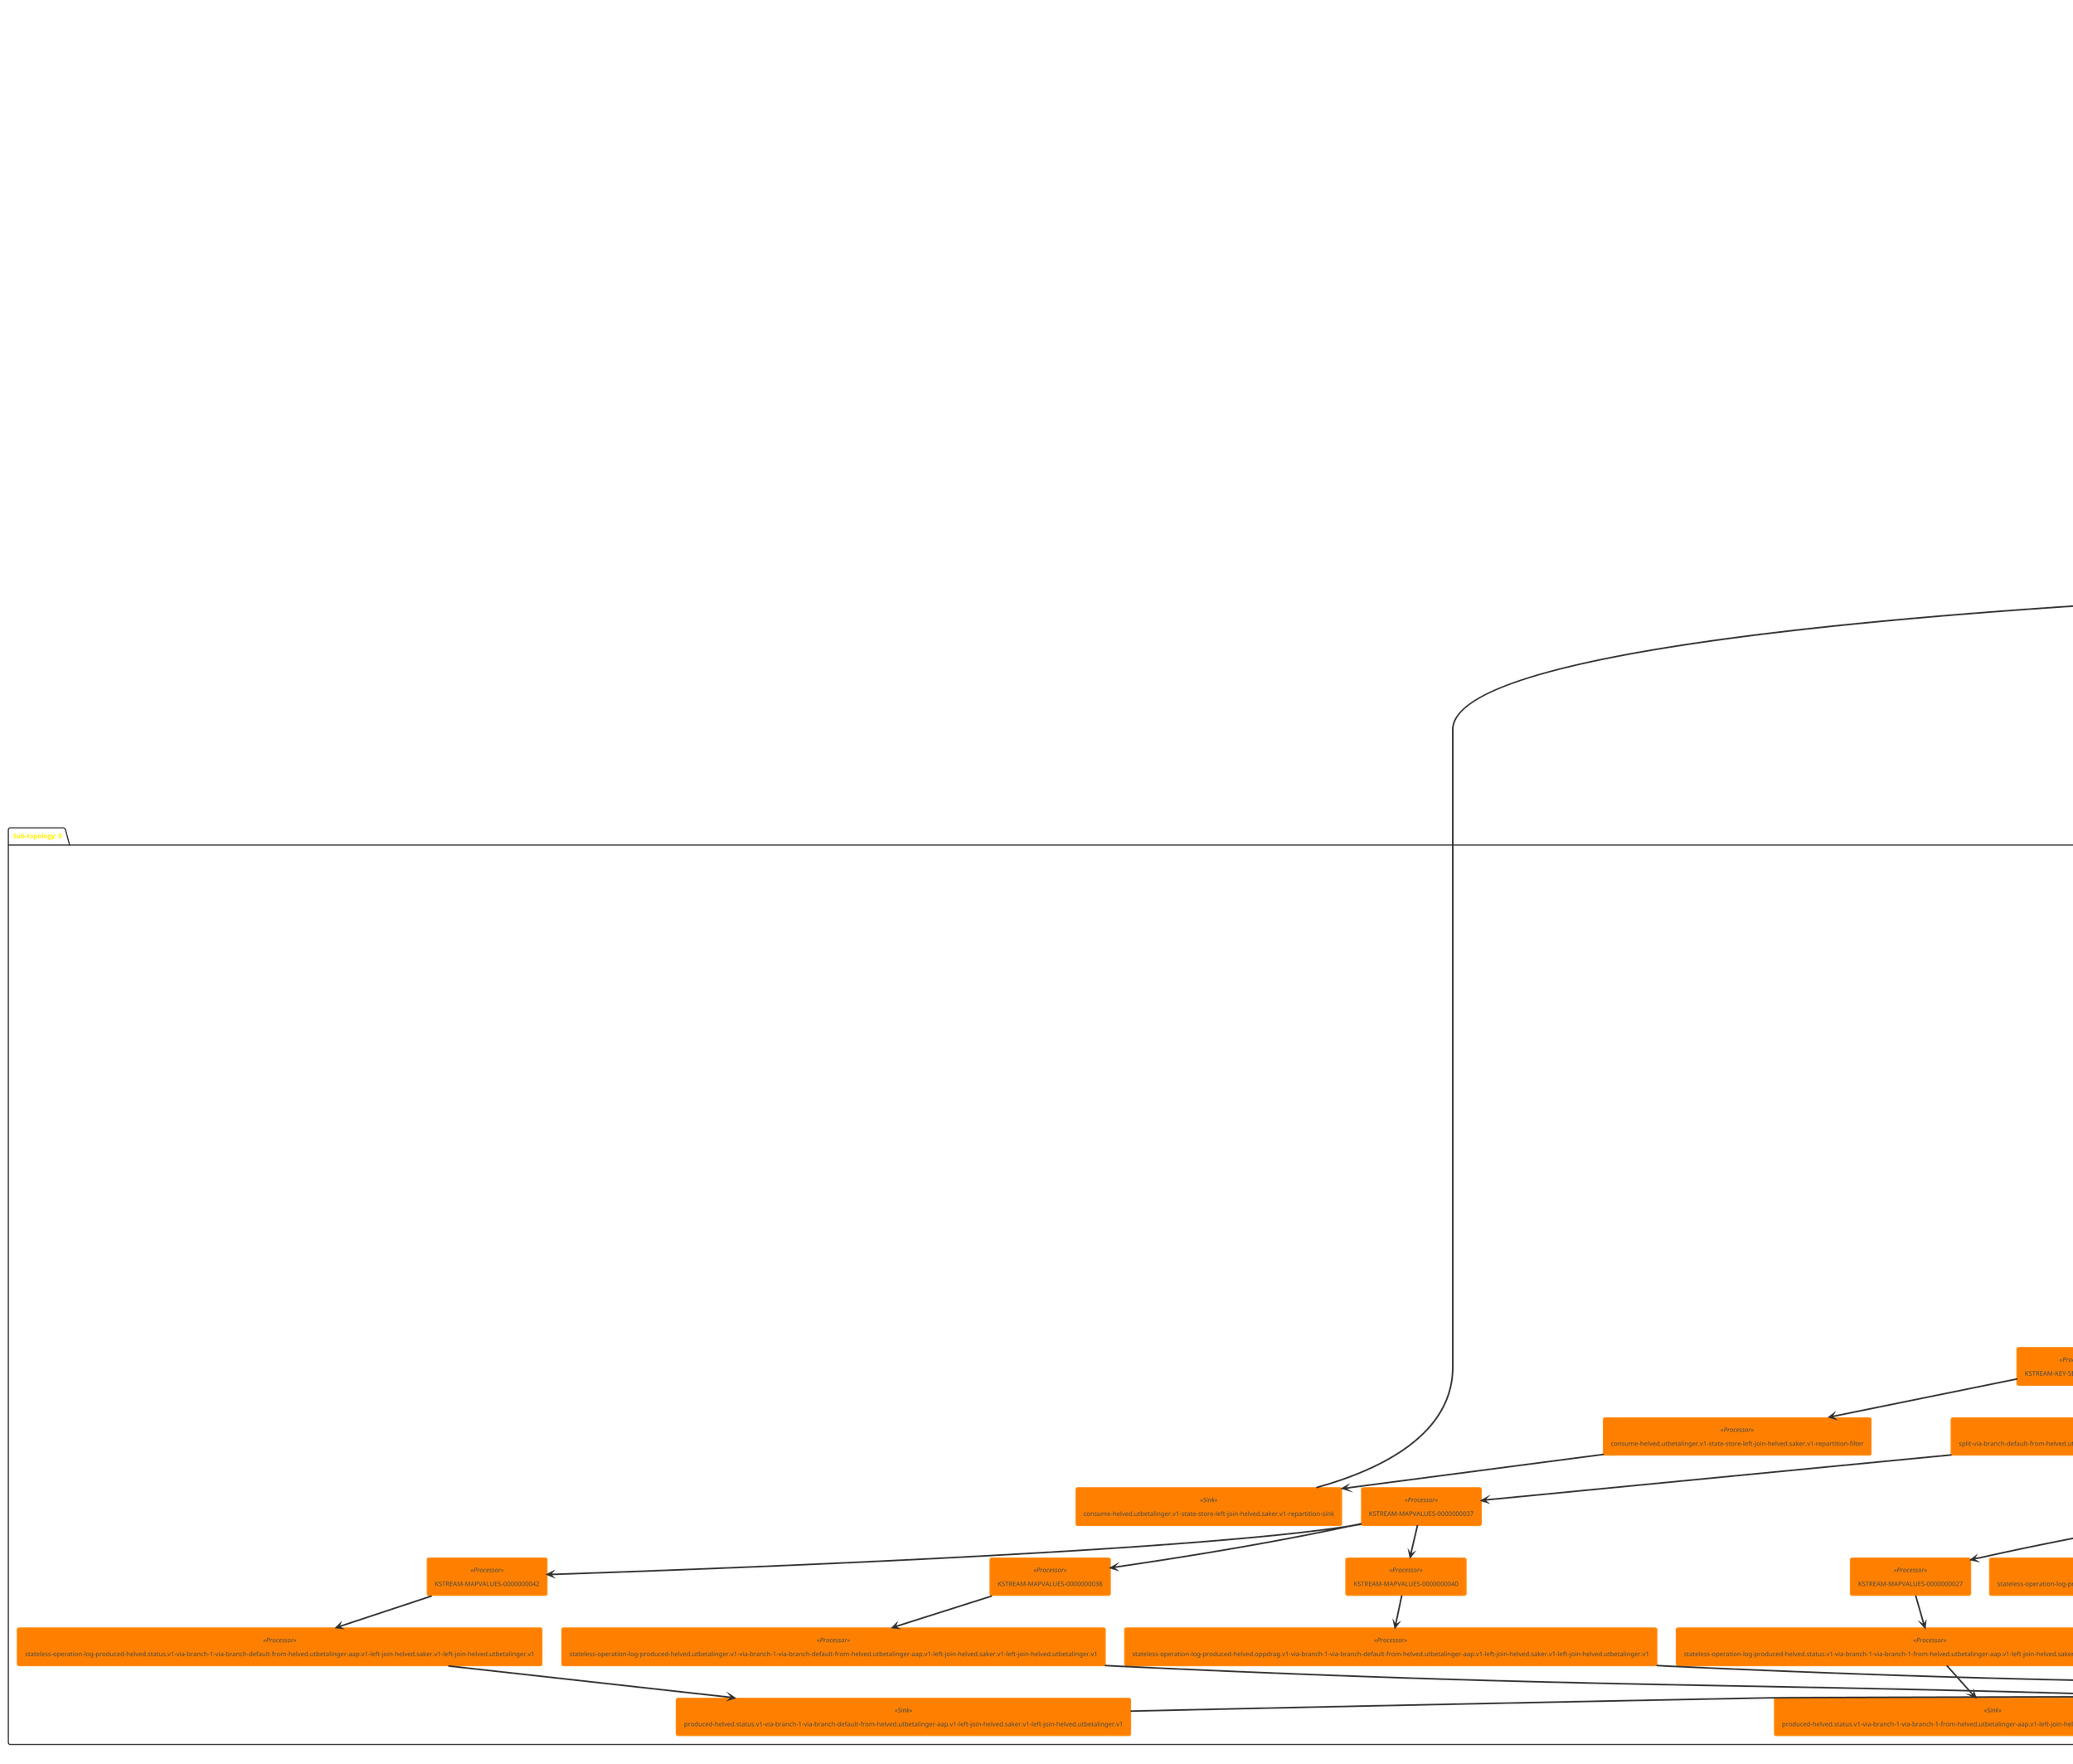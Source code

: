 @startuml
!theme black-knight
queue "consume-helved.utbetalinger.v1-state-store-left-join-helved.saker.v1-repartition" <<topic>> as consume_helved_utbetalinger_v1_state_store_left_join_helved_saker_v1_repartition
queue "helved.oppdrag.v1" <<topic>> as helved_oppdrag_v1
queue "helved.simuleringer.v1" <<topic>> as helved_simuleringer_v1
queue "helved.status.v1" <<topic>> as helved_status_v1
queue "helved.utbetalinger.v1" <<topic>> as helved_utbetalinger_v1
queue "from-helved.utbetalinger-aap.v1-left-join-helved.saker.v1-left-join-helved.utbetalinger.v1-repartition" <<topic>> as from_helved_utbetalinger_aap_v1_left_join_helved_saker_v1_left_join_helved_utbetalinger_v1_repartition
queue "helved.saker.v1" <<topic>> as helved_saker_v1
queue "from-helved.utbetalinger-aap.v1-left-join-helved.saker.v1-repartition" <<topic>> as from_helved_utbetalinger_aap_v1_left_join_helved_saker_v1_repartition
queue "from-helved.utbetalinger-aap.v1-repartition" <<topic>> as from_helved_utbetalinger_aap_v1_repartition
queue "helved.utbetalinger-aap.v1" <<topic>> as helved_utbetalinger_aap_v1
package "Sub-topology: 0" {
	database "helved.utbetalinger.v1-state-store" <<State Store>> as helved_utbetalinger_v1_state_store
	agent "from-helved.utbetalinger-aap.v1-left-join-helved.saker.v1-left-join-helved.utbetalinger.v1-repartition-source" <<Source>> as from_helved_utbetalinger_aap_v1_left_join_helved_saker_v1_left_join_helved_utbetalinger_v1_repartition_source
	agent "from-helved.utbetalinger-aap.v1-left-join-helved.saker.v1-left-join-helved.utbetalinger.v1" <<Processor>> as from_helved_utbetalinger_aap_v1_left_join_helved_saker_v1_left_join_helved_utbetalinger_v1
	agent "split-from-helved.utbetalinger-aap.v1-left-join-helved.saker.v1-left-join-helved.utbetalinger.v1" <<Processor>> as split_from_helved_utbetalinger_aap_v1_left_join_helved_saker_v1_left_join_helved_utbetalinger_v1
	agent "split-from-helved.utbetalinger-aap.v1-left-join-helved.saker.v1-left-join-helved.utbetalinger.v1-branch-default" <<Processor>> as split_from_helved_utbetalinger_aap_v1_left_join_helved_saker_v1_left_join_helved_utbetalinger_v1_branch_default
	agent "KSTREAM-MAPVALUES-0000000034" <<Processor>> as KSTREAM_MAPVALUES_0000000034
	agent "split-via-branch-default-from-helved.utbetalinger-aap.v1-left-join-helved.saker.v1-left-join-helved.utbetalinger.v1" <<Processor>> as split_via_branch_default_from_helved_utbetalinger_aap_v1_left_join_helved_saker_v1_left_join_helved_utbetalinger_v1
	agent "split-from-helved.utbetalinger-aap.v1-left-join-helved.saker.v1-left-join-helved.utbetalinger.v1-branch-1" <<Processor>> as split_from_helved_utbetalinger_aap_v1_left_join_helved_saker_v1_left_join_helved_utbetalinger_v1_branch_1
	agent "KSTREAM-MAPVALUES-0000000023" <<Processor>> as KSTREAM_MAPVALUES_0000000023
	agent "split-via-branch-1-from-helved.utbetalinger-aap.v1-left-join-helved.saker.v1-left-join-helved.utbetalinger.v1" <<Processor>> as split_via_branch_1_from_helved_utbetalinger_aap_v1_left_join_helved_saker_v1_left_join_helved_utbetalinger_v1
	agent "split-via-branch-default-from-helved.utbetalinger-aap.v1-left-join-helved.saker.v1-left-join-helved.utbetalinger.v1-branch-1" <<Processor>> as split_via_branch_default_from_helved_utbetalinger_aap_v1_left_join_helved_saker_v1_left_join_helved_utbetalinger_v1_branch_1
	agent "KSTREAM-MAPVALUES-0000000037" <<Processor>> as KSTREAM_MAPVALUES_0000000037
	agent "consume-helved.utbetalinger.v1" <<Source>> as consume_helved_utbetalinger_v1
	agent "stateless-operation-log-consume-helved.utbetalinger.v1" <<Processor>> as stateless_operation_log_consume_helved_utbetalinger_v1
	agent "stateless-operation-log-produced-helved.utbetalinger.v1" <<Processor>> as stateless_operation_log_produced_helved_utbetalinger_v1
	agent "helved.utbetalinger.v1-to-table" <<Processor>> as helved_utbetalinger_v1_to_table
	agent "split-via-branch-1-from-helved.utbetalinger-aap.v1-left-join-helved.saker.v1-left-join-helved.utbetalinger.v1-branch-1" <<Processor>> as split_via_branch_1_from_helved_utbetalinger_aap_v1_left_join_helved_saker_v1_left_join_helved_utbetalinger_v1_branch_1
	agent "KSTREAM-MAPVALUES-0000000026" <<Processor>> as KSTREAM_MAPVALUES_0000000026
	agent "KTABLE-TOSTREAM-0000000047" <<Processor>> as KTABLE_TOSTREAM_0000000047
	agent "skip-helved.utbetalinger.v1-tombstoneto-stream" <<Processor>> as skip_helved_utbetalinger_v1_tombstoneto_stream
	agent "KSTREAM-MAPVALUES-0000000049" <<Processor>> as KSTREAM_MAPVALUES_0000000049
	agent "split-via-branch-1-from-helved.utbetalinger-aap.v1-left-join-helved.saker.v1-left-join-helved.utbetalinger.v1-branch-default" <<Processor>> as split_via_branch_1_from_helved_utbetalinger_aap_v1_left_join_helved_saker_v1_left_join_helved_utbetalinger_v1_branch_default
	agent "split-via-branch-default-from-helved.utbetalinger-aap.v1-left-join-helved.saker.v1-left-join-helved.utbetalinger.v1-branch-default" <<Processor>> as split_via_branch_default_from_helved_utbetalinger_aap_v1_left_join_helved_saker_v1_left_join_helved_utbetalinger_v1_branch_default
	agent "KSTREAM-KEY-SELECT-0000000050" <<Processor>> as KSTREAM_KEY_SELECT_0000000050
	agent "KSTREAM-MAPVALUES-0000000027" <<Processor>> as KSTREAM_MAPVALUES_0000000027
	agent "KSTREAM-MAPVALUES-0000000031" <<Processor>> as KSTREAM_MAPVALUES_0000000031
	agent "KSTREAM-MAPVALUES-0000000038" <<Processor>> as KSTREAM_MAPVALUES_0000000038
	agent "KSTREAM-MAPVALUES-0000000040" <<Processor>> as KSTREAM_MAPVALUES_0000000040
	agent "KSTREAM-MAPVALUES-0000000042" <<Processor>> as KSTREAM_MAPVALUES_0000000042
	agent "KSTREAM-MAPVALUES-0000000045" <<Processor>> as KSTREAM_MAPVALUES_0000000045
	agent "consume-helved.utbetalinger.v1-state-store-left-join-helved.saker.v1-repartition-filter" <<Processor>> as consume_helved_utbetalinger_v1_state_store_left_join_helved_saker_v1_repartition_filter
	agent "stateless-operation-log-produced-helved.oppdrag.v1-via-branch-1-via-branch-default-from-helved.utbetalinger-aap.v1-left-join-helved.saker.v1-left-join-helved.utbetalinger.v1" <<Processor>> as stateless_operation_log_produced_helved_oppdrag_v1_via_branch_1_via_branch_default_from_helved_utbetalinger_aap_v1_left_join_helved_saker_v1_left_join_helved_utbetalinger_v1
	agent "stateless-operation-log-produced-helved.simuleringer.v1-via-branch-1-via-branch-1-from-helved.utbetalinger-aap.v1-left-join-helved.saker.v1-left-join-helved.utbetalinger.v1" <<Processor>> as stateless_operation_log_produced_helved_simuleringer_v1_via_branch_1_via_branch_1_from_helved_utbetalinger_aap_v1_left_join_helved_saker_v1_left_join_helved_utbetalinger_v1
	agent "stateless-operation-log-produced-helved.status.v1-via-branch-1-via-branch-1-from-helved.utbetalinger-aap.v1-left-join-helved.saker.v1-left-join-helved.utbetalinger.v1" <<Processor>> as stateless_operation_log_produced_helved_status_v1_via_branch_1_via_branch_1_from_helved_utbetalinger_aap_v1_left_join_helved_saker_v1_left_join_helved_utbetalinger_v1
	agent "stateless-operation-log-produced-helved.status.v1-via-branch-1-via-branch-default-from-helved.utbetalinger-aap.v1-left-join-helved.saker.v1-left-join-helved.utbetalinger.v1" <<Processor>> as stateless_operation_log_produced_helved_status_v1_via_branch_1_via_branch_default_from_helved_utbetalinger_aap_v1_left_join_helved_saker_v1_left_join_helved_utbetalinger_v1
	agent "stateless-operation-log-produced-helved.status.v1-via-branch-default-via-branch-1-from-helved.utbetalinger-aap.v1-left-join-helved.saker.v1-left-join-helved.utbetalinger.v1" <<Processor>> as stateless_operation_log_produced_helved_status_v1_via_branch_default_via_branch_1_from_helved_utbetalinger_aap_v1_left_join_helved_saker_v1_left_join_helved_utbetalinger_v1
	agent "stateless-operation-log-produced-helved.status.v1-via-branch-default-via-branch-default-from-helved.utbetalinger-aap.v1-left-join-helved.saker.v1-left-join-helved.utbetalinger.v1" <<Processor>> as stateless_operation_log_produced_helved_status_v1_via_branch_default_via_branch_default_from_helved_utbetalinger_aap_v1_left_join_helved_saker_v1_left_join_helved_utbetalinger_v1
	agent "stateless-operation-log-produced-helved.utbetalinger.v1-via-branch-1-via-branch-default-from-helved.utbetalinger-aap.v1-left-join-helved.saker.v1-left-join-helved.utbetalinger.v1" <<Processor>> as stateless_operation_log_produced_helved_utbetalinger_v1_via_branch_1_via_branch_default_from_helved_utbetalinger_aap_v1_left_join_helved_saker_v1_left_join_helved_utbetalinger_v1
	agent "consume-helved.utbetalinger.v1-state-store-left-join-helved.saker.v1-repartition-sink" <<Sink>> as consume_helved_utbetalinger_v1_state_store_left_join_helved_saker_v1_repartition_sink
	agent "produced-helved.oppdrag.v1-via-branch-1-via-branch-default-from-helved.utbetalinger-aap.v1-left-join-helved.saker.v1-left-join-helved.utbetalinger.v1" <<Sink>> as produced_helved_oppdrag_v1_via_branch_1_via_branch_default_from_helved_utbetalinger_aap_v1_left_join_helved_saker_v1_left_join_helved_utbetalinger_v1
	agent "produced-helved.simuleringer.v1-via-branch-1-via-branch-1-from-helved.utbetalinger-aap.v1-left-join-helved.saker.v1-left-join-helved.utbetalinger.v1" <<Sink>> as produced_helved_simuleringer_v1_via_branch_1_via_branch_1_from_helved_utbetalinger_aap_v1_left_join_helved_saker_v1_left_join_helved_utbetalinger_v1
	agent "produced-helved.status.v1-via-branch-1-via-branch-1-from-helved.utbetalinger-aap.v1-left-join-helved.saker.v1-left-join-helved.utbetalinger.v1" <<Sink>> as produced_helved_status_v1_via_branch_1_via_branch_1_from_helved_utbetalinger_aap_v1_left_join_helved_saker_v1_left_join_helved_utbetalinger_v1
	agent "produced-helved.status.v1-via-branch-1-via-branch-default-from-helved.utbetalinger-aap.v1-left-join-helved.saker.v1-left-join-helved.utbetalinger.v1" <<Sink>> as produced_helved_status_v1_via_branch_1_via_branch_default_from_helved_utbetalinger_aap_v1_left_join_helved_saker_v1_left_join_helved_utbetalinger_v1
	agent "produced-helved.status.v1-via-branch-default-via-branch-1-from-helved.utbetalinger-aap.v1-left-join-helved.saker.v1-left-join-helved.utbetalinger.v1" <<Sink>> as produced_helved_status_v1_via_branch_default_via_branch_1_from_helved_utbetalinger_aap_v1_left_join_helved_saker_v1_left_join_helved_utbetalinger_v1
	agent "produced-helved.status.v1-via-branch-default-via-branch-default-from-helved.utbetalinger-aap.v1-left-join-helved.saker.v1-left-join-helved.utbetalinger.v1" <<Sink>> as produced_helved_status_v1_via_branch_default_via_branch_default_from_helved_utbetalinger_aap_v1_left_join_helved_saker_v1_left_join_helved_utbetalinger_v1
	agent "produced-helved.utbetalinger.v1-via-branch-1-via-branch-default-from-helved.utbetalinger-aap.v1-left-join-helved.saker.v1-left-join-helved.utbetalinger.v1" <<Sink>> as produced_helved_utbetalinger_v1_via_branch_1_via_branch_default_from_helved_utbetalinger_aap_v1_left_join_helved_saker_v1_left_join_helved_utbetalinger_v1
	from_helved_utbetalinger_aap_v1_left_join_helved_saker_v1_left_join_helved_utbetalinger_v1_repartition --> from_helved_utbetalinger_aap_v1_left_join_helved_saker_v1_left_join_helved_utbetalinger_v1_repartition_source
	helved_utbetalinger_v1_state_store -- from_helved_utbetalinger_aap_v1_left_join_helved_saker_v1_left_join_helved_utbetalinger_v1
	helved_utbetalinger_v1 --> consume_helved_utbetalinger_v1
	helved_utbetalinger_v1_state_store -- helved_utbetalinger_v1_to_table
	consume_helved_utbetalinger_v1_state_store_left_join_helved_saker_v1_repartition <-- consume_helved_utbetalinger_v1_state_store_left_join_helved_saker_v1_repartition_sink
	helved_oppdrag_v1 <-- produced_helved_oppdrag_v1_via_branch_1_via_branch_default_from_helved_utbetalinger_aap_v1_left_join_helved_saker_v1_left_join_helved_utbetalinger_v1
	helved_simuleringer_v1 <-- produced_helved_simuleringer_v1_via_branch_1_via_branch_1_from_helved_utbetalinger_aap_v1_left_join_helved_saker_v1_left_join_helved_utbetalinger_v1
	helved_status_v1 <-- produced_helved_status_v1_via_branch_1_via_branch_1_from_helved_utbetalinger_aap_v1_left_join_helved_saker_v1_left_join_helved_utbetalinger_v1
	helved_status_v1 <-- produced_helved_status_v1_via_branch_1_via_branch_default_from_helved_utbetalinger_aap_v1_left_join_helved_saker_v1_left_join_helved_utbetalinger_v1
	helved_status_v1 <-- produced_helved_status_v1_via_branch_default_via_branch_1_from_helved_utbetalinger_aap_v1_left_join_helved_saker_v1_left_join_helved_utbetalinger_v1
	helved_status_v1 <-- produced_helved_status_v1_via_branch_default_via_branch_default_from_helved_utbetalinger_aap_v1_left_join_helved_saker_v1_left_join_helved_utbetalinger_v1
	helved_utbetalinger_v1 <-- produced_helved_utbetalinger_v1_via_branch_1_via_branch_default_from_helved_utbetalinger_aap_v1_left_join_helved_saker_v1_left_join_helved_utbetalinger_v1
	from_helved_utbetalinger_aap_v1_left_join_helved_saker_v1_left_join_helved_utbetalinger_v1_repartition_source --> from_helved_utbetalinger_aap_v1_left_join_helved_saker_v1_left_join_helved_utbetalinger_v1
	from_helved_utbetalinger_aap_v1_left_join_helved_saker_v1_left_join_helved_utbetalinger_v1 --> split_from_helved_utbetalinger_aap_v1_left_join_helved_saker_v1_left_join_helved_utbetalinger_v1
	split_from_helved_utbetalinger_aap_v1_left_join_helved_saker_v1_left_join_helved_utbetalinger_v1 --> split_from_helved_utbetalinger_aap_v1_left_join_helved_saker_v1_left_join_helved_utbetalinger_v1_branch_1
	split_from_helved_utbetalinger_aap_v1_left_join_helved_saker_v1_left_join_helved_utbetalinger_v1 --> split_from_helved_utbetalinger_aap_v1_left_join_helved_saker_v1_left_join_helved_utbetalinger_v1_branch_default
	split_from_helved_utbetalinger_aap_v1_left_join_helved_saker_v1_left_join_helved_utbetalinger_v1_branch_default --> KSTREAM_MAPVALUES_0000000034
	KSTREAM_MAPVALUES_0000000034 --> split_via_branch_default_from_helved_utbetalinger_aap_v1_left_join_helved_saker_v1_left_join_helved_utbetalinger_v1
	split_via_branch_default_from_helved_utbetalinger_aap_v1_left_join_helved_saker_v1_left_join_helved_utbetalinger_v1 --> split_via_branch_default_from_helved_utbetalinger_aap_v1_left_join_helved_saker_v1_left_join_helved_utbetalinger_v1_branch_1
	split_via_branch_default_from_helved_utbetalinger_aap_v1_left_join_helved_saker_v1_left_join_helved_utbetalinger_v1 --> split_via_branch_default_from_helved_utbetalinger_aap_v1_left_join_helved_saker_v1_left_join_helved_utbetalinger_v1_branch_default
	split_from_helved_utbetalinger_aap_v1_left_join_helved_saker_v1_left_join_helved_utbetalinger_v1_branch_1 --> KSTREAM_MAPVALUES_0000000023
	KSTREAM_MAPVALUES_0000000023 --> split_via_branch_1_from_helved_utbetalinger_aap_v1_left_join_helved_saker_v1_left_join_helved_utbetalinger_v1
	split_via_branch_1_from_helved_utbetalinger_aap_v1_left_join_helved_saker_v1_left_join_helved_utbetalinger_v1 --> split_via_branch_1_from_helved_utbetalinger_aap_v1_left_join_helved_saker_v1_left_join_helved_utbetalinger_v1_branch_1
	split_via_branch_1_from_helved_utbetalinger_aap_v1_left_join_helved_saker_v1_left_join_helved_utbetalinger_v1 --> split_via_branch_1_from_helved_utbetalinger_aap_v1_left_join_helved_saker_v1_left_join_helved_utbetalinger_v1_branch_default
	split_via_branch_default_from_helved_utbetalinger_aap_v1_left_join_helved_saker_v1_left_join_helved_utbetalinger_v1_branch_1 --> KSTREAM_MAPVALUES_0000000037
	KSTREAM_MAPVALUES_0000000037 --> KSTREAM_MAPVALUES_0000000040
	KSTREAM_MAPVALUES_0000000037 --> KSTREAM_MAPVALUES_0000000042
	KSTREAM_MAPVALUES_0000000037 --> KSTREAM_MAPVALUES_0000000038
	consume_helved_utbetalinger_v1 --> stateless_operation_log_consume_helved_utbetalinger_v1
	stateless_operation_log_consume_helved_utbetalinger_v1 --> stateless_operation_log_produced_helved_utbetalinger_v1
	stateless_operation_log_produced_helved_utbetalinger_v1 --> helved_utbetalinger_v1_to_table
	helved_utbetalinger_v1_to_table --> KTABLE_TOSTREAM_0000000047
	split_via_branch_1_from_helved_utbetalinger_aap_v1_left_join_helved_saker_v1_left_join_helved_utbetalinger_v1_branch_1 --> KSTREAM_MAPVALUES_0000000026
	KSTREAM_MAPVALUES_0000000026 --> KSTREAM_MAPVALUES_0000000027
	KSTREAM_MAPVALUES_0000000026 --> stateless_operation_log_produced_helved_simuleringer_v1_via_branch_1_via_branch_1_from_helved_utbetalinger_aap_v1_left_join_helved_saker_v1_left_join_helved_utbetalinger_v1
	KTABLE_TOSTREAM_0000000047 --> skip_helved_utbetalinger_v1_tombstoneto_stream
	skip_helved_utbetalinger_v1_tombstoneto_stream --> KSTREAM_MAPVALUES_0000000049
	KSTREAM_MAPVALUES_0000000049 --> KSTREAM_KEY_SELECT_0000000050
	split_via_branch_1_from_helved_utbetalinger_aap_v1_left_join_helved_saker_v1_left_join_helved_utbetalinger_v1_branch_default --> KSTREAM_MAPVALUES_0000000031
	split_via_branch_default_from_helved_utbetalinger_aap_v1_left_join_helved_saker_v1_left_join_helved_utbetalinger_v1_branch_default --> KSTREAM_MAPVALUES_0000000045
	KSTREAM_KEY_SELECT_0000000050 --> consume_helved_utbetalinger_v1_state_store_left_join_helved_saker_v1_repartition_filter
	KSTREAM_MAPVALUES_0000000027 --> stateless_operation_log_produced_helved_status_v1_via_branch_1_via_branch_1_from_helved_utbetalinger_aap_v1_left_join_helved_saker_v1_left_join_helved_utbetalinger_v1
	KSTREAM_MAPVALUES_0000000031 --> stateless_operation_log_produced_helved_status_v1_via_branch_default_via_branch_1_from_helved_utbetalinger_aap_v1_left_join_helved_saker_v1_left_join_helved_utbetalinger_v1
	KSTREAM_MAPVALUES_0000000038 --> stateless_operation_log_produced_helved_utbetalinger_v1_via_branch_1_via_branch_default_from_helved_utbetalinger_aap_v1_left_join_helved_saker_v1_left_join_helved_utbetalinger_v1
	KSTREAM_MAPVALUES_0000000040 --> stateless_operation_log_produced_helved_oppdrag_v1_via_branch_1_via_branch_default_from_helved_utbetalinger_aap_v1_left_join_helved_saker_v1_left_join_helved_utbetalinger_v1
	KSTREAM_MAPVALUES_0000000042 --> stateless_operation_log_produced_helved_status_v1_via_branch_1_via_branch_default_from_helved_utbetalinger_aap_v1_left_join_helved_saker_v1_left_join_helved_utbetalinger_v1
	KSTREAM_MAPVALUES_0000000045 --> stateless_operation_log_produced_helved_status_v1_via_branch_default_via_branch_default_from_helved_utbetalinger_aap_v1_left_join_helved_saker_v1_left_join_helved_utbetalinger_v1
	consume_helved_utbetalinger_v1_state_store_left_join_helved_saker_v1_repartition_filter --> consume_helved_utbetalinger_v1_state_store_left_join_helved_saker_v1_repartition_sink
	stateless_operation_log_produced_helved_oppdrag_v1_via_branch_1_via_branch_default_from_helved_utbetalinger_aap_v1_left_join_helved_saker_v1_left_join_helved_utbetalinger_v1 --> produced_helved_oppdrag_v1_via_branch_1_via_branch_default_from_helved_utbetalinger_aap_v1_left_join_helved_saker_v1_left_join_helved_utbetalinger_v1
	stateless_operation_log_produced_helved_simuleringer_v1_via_branch_1_via_branch_1_from_helved_utbetalinger_aap_v1_left_join_helved_saker_v1_left_join_helved_utbetalinger_v1 --> produced_helved_simuleringer_v1_via_branch_1_via_branch_1_from_helved_utbetalinger_aap_v1_left_join_helved_saker_v1_left_join_helved_utbetalinger_v1
	stateless_operation_log_produced_helved_status_v1_via_branch_1_via_branch_1_from_helved_utbetalinger_aap_v1_left_join_helved_saker_v1_left_join_helved_utbetalinger_v1 --> produced_helved_status_v1_via_branch_1_via_branch_1_from_helved_utbetalinger_aap_v1_left_join_helved_saker_v1_left_join_helved_utbetalinger_v1
	stateless_operation_log_produced_helved_status_v1_via_branch_1_via_branch_default_from_helved_utbetalinger_aap_v1_left_join_helved_saker_v1_left_join_helved_utbetalinger_v1 --> produced_helved_status_v1_via_branch_1_via_branch_default_from_helved_utbetalinger_aap_v1_left_join_helved_saker_v1_left_join_helved_utbetalinger_v1
	stateless_operation_log_produced_helved_status_v1_via_branch_default_via_branch_1_from_helved_utbetalinger_aap_v1_left_join_helved_saker_v1_left_join_helved_utbetalinger_v1 --> produced_helved_status_v1_via_branch_default_via_branch_1_from_helved_utbetalinger_aap_v1_left_join_helved_saker_v1_left_join_helved_utbetalinger_v1
	stateless_operation_log_produced_helved_status_v1_via_branch_default_via_branch_default_from_helved_utbetalinger_aap_v1_left_join_helved_saker_v1_left_join_helved_utbetalinger_v1 --> produced_helved_status_v1_via_branch_default_via_branch_default_from_helved_utbetalinger_aap_v1_left_join_helved_saker_v1_left_join_helved_utbetalinger_v1
	stateless_operation_log_produced_helved_utbetalinger_v1_via_branch_1_via_branch_default_from_helved_utbetalinger_aap_v1_left_join_helved_saker_v1_left_join_helved_utbetalinger_v1 --> produced_helved_utbetalinger_v1_via_branch_1_via_branch_default_from_helved_utbetalinger_aap_v1_left_join_helved_saker_v1_left_join_helved_utbetalinger_v1
}
package "Sub-topology: 1" {
	database "helved.saker.v1-state-store" <<State Store>> as helved_saker_v1_state_store
	agent "from-helved.utbetalinger-aap.v1-left-join-helved.saker.v1-repartition-source" <<Source>> as from_helved_utbetalinger_aap_v1_left_join_helved_saker_v1_repartition_source
	agent "consume-helved.utbetalinger.v1-state-store-left-join-helved.saker.v1-repartition-source" <<Source>> as consume_helved_utbetalinger_v1_state_store_left_join_helved_saker_v1_repartition_source
	agent "from-helved.utbetalinger-aap.v1-left-join-helved.saker.v1" <<Processor>> as from_helved_utbetalinger_aap_v1_left_join_helved_saker_v1
	agent "KSTREAM-MAPVALUES-0000000015" <<Processor>> as KSTREAM_MAPVALUES_0000000015
	agent "consume-helved.saker.v1" <<Source>> as consume_helved_saker_v1
	agent "consume-helved.utbetalinger.v1-state-store-left-join-helved.saker.v1" <<Processor>> as consume_helved_utbetalinger_v1_state_store_left_join_helved_saker_v1
	agent "KSTREAM-KEY-SELECT-0000000016" <<Processor>> as KSTREAM_KEY_SELECT_0000000016
	agent "KSTREAM-MAPVALUES-0000000055" <<Processor>> as KSTREAM_MAPVALUES_0000000055
	agent "stateless-operation-log-consume-helved.saker.v1" <<Processor>> as stateless_operation_log_consume_helved_saker_v1
	agent "from-helved.utbetalinger-aap.v1-left-join-helved.saker.v1-left-join-helved.utbetalinger.v1-repartition-filter" <<Processor>> as from_helved_utbetalinger_aap_v1_left_join_helved_saker_v1_left_join_helved_utbetalinger_v1_repartition_filter
	agent "stateless-operation-log-produced-helved.saker.v1" <<Processor>> as stateless_operation_log_produced_helved_saker_v1
	agent "stateless-operation-log-produced-helved.saker.v1-consume-helved.utbetalinger.v1-state-store-left-join-helved.saker.v1" <<Processor>> as stateless_operation_log_produced_helved_saker_v1_consume_helved_utbetalinger_v1_state_store_left_join_helved_saker_v1
	agent "from-helved.utbetalinger-aap.v1-left-join-helved.saker.v1-left-join-helved.utbetalinger.v1-repartition-sink" <<Sink>> as from_helved_utbetalinger_aap_v1_left_join_helved_saker_v1_left_join_helved_utbetalinger_v1_repartition_sink
	agent "helved.saker.v1-to-table" <<Processor>> as helved_saker_v1_to_table
	agent "produced-helved.saker.v1-consume-helved.utbetalinger.v1-state-store-left-join-helved.saker.v1" <<Sink>> as produced_helved_saker_v1_consume_helved_utbetalinger_v1_state_store_left_join_helved_saker_v1
	from_helved_utbetalinger_aap_v1_left_join_helved_saker_v1_repartition --> from_helved_utbetalinger_aap_v1_left_join_helved_saker_v1_repartition_source
	consume_helved_utbetalinger_v1_state_store_left_join_helved_saker_v1_repartition --> consume_helved_utbetalinger_v1_state_store_left_join_helved_saker_v1_repartition_source
	helved_saker_v1_state_store -- from_helved_utbetalinger_aap_v1_left_join_helved_saker_v1
	helved_saker_v1 --> consume_helved_saker_v1
	helved_saker_v1_state_store -- consume_helved_utbetalinger_v1_state_store_left_join_helved_saker_v1
	from_helved_utbetalinger_aap_v1_left_join_helved_saker_v1_left_join_helved_utbetalinger_v1_repartition <-- from_helved_utbetalinger_aap_v1_left_join_helved_saker_v1_left_join_helved_utbetalinger_v1_repartition_sink
	helved_saker_v1_state_store -- helved_saker_v1_to_table
	helved_saker_v1 <-- produced_helved_saker_v1_consume_helved_utbetalinger_v1_state_store_left_join_helved_saker_v1
	from_helved_utbetalinger_aap_v1_left_join_helved_saker_v1_repartition_source --> from_helved_utbetalinger_aap_v1_left_join_helved_saker_v1
	consume_helved_utbetalinger_v1_state_store_left_join_helved_saker_v1_repartition_source --> consume_helved_utbetalinger_v1_state_store_left_join_helved_saker_v1
	from_helved_utbetalinger_aap_v1_left_join_helved_saker_v1 --> KSTREAM_MAPVALUES_0000000015
	KSTREAM_MAPVALUES_0000000015 --> KSTREAM_KEY_SELECT_0000000016
	consume_helved_saker_v1 --> stateless_operation_log_consume_helved_saker_v1
	consume_helved_utbetalinger_v1_state_store_left_join_helved_saker_v1 --> KSTREAM_MAPVALUES_0000000055
	KSTREAM_KEY_SELECT_0000000016 --> from_helved_utbetalinger_aap_v1_left_join_helved_saker_v1_left_join_helved_utbetalinger_v1_repartition_filter
	KSTREAM_MAPVALUES_0000000055 --> stateless_operation_log_produced_helved_saker_v1_consume_helved_utbetalinger_v1_state_store_left_join_helved_saker_v1
	stateless_operation_log_consume_helved_saker_v1 --> stateless_operation_log_produced_helved_saker_v1
	from_helved_utbetalinger_aap_v1_left_join_helved_saker_v1_left_join_helved_utbetalinger_v1_repartition_filter --> from_helved_utbetalinger_aap_v1_left_join_helved_saker_v1_left_join_helved_utbetalinger_v1_repartition_sink
	stateless_operation_log_produced_helved_saker_v1 --> helved_saker_v1_to_table
	stateless_operation_log_produced_helved_saker_v1_consume_helved_utbetalinger_v1_state_store_left_join_helved_saker_v1 --> produced_helved_saker_v1_consume_helved_utbetalinger_v1_state_store_left_join_helved_saker_v1
}
package "Sub-topology: 2" {
	agent "consume-helved.utbetalinger-aap.v1" <<Source>> as consume_helved_utbetalinger_aap_v1
	agent "stateless-operation-log-consume-helved.utbetalinger-aap.v1" <<Processor>> as stateless_operation_log_consume_helved_utbetalinger_aap_v1
	agent "skip-helved.utbetalinger-aap.v1-tombstone" <<Processor>> as skip_helved_utbetalinger_aap_v1_tombstone
	agent "from-helved.utbetalinger-aap.v1-repartition-filter" <<Processor>> as from_helved_utbetalinger_aap_v1_repartition_filter
	agent "from-helved.utbetalinger-aap.v1-repartition-sink" <<Sink>> as from_helved_utbetalinger_aap_v1_repartition_sink
	helved_utbetalinger_aap_v1 --> consume_helved_utbetalinger_aap_v1
	from_helved_utbetalinger_aap_v1_repartition <-- from_helved_utbetalinger_aap_v1_repartition_sink
	consume_helved_utbetalinger_aap_v1 --> stateless_operation_log_consume_helved_utbetalinger_aap_v1
	stateless_operation_log_consume_helved_utbetalinger_aap_v1 --> skip_helved_utbetalinger_aap_v1_tombstone
	skip_helved_utbetalinger_aap_v1_tombstone --> from_helved_utbetalinger_aap_v1_repartition_filter
	from_helved_utbetalinger_aap_v1_repartition_filter --> from_helved_utbetalinger_aap_v1_repartition_sink
}
package "Sub-topology: 3" {
	agent "from-helved.utbetalinger-aap.v1-repartition-source" <<Source>> as from_helved_utbetalinger_aap_v1_repartition_source
	agent "KSTREAM-MAPVALUES-0000000009" <<Processor>> as KSTREAM_MAPVALUES_0000000009
	agent "KSTREAM-KEY-SELECT-0000000010" <<Processor>> as KSTREAM_KEY_SELECT_0000000010
	agent "from-helved.utbetalinger-aap.v1-left-join-helved.saker.v1-repartition-filter" <<Processor>> as from_helved_utbetalinger_aap_v1_left_join_helved_saker_v1_repartition_filter
	agent "from-helved.utbetalinger-aap.v1-left-join-helved.saker.v1-repartition-sink" <<Sink>> as from_helved_utbetalinger_aap_v1_left_join_helved_saker_v1_repartition_sink
	from_helved_utbetalinger_aap_v1_repartition --> from_helved_utbetalinger_aap_v1_repartition_source
	from_helved_utbetalinger_aap_v1_left_join_helved_saker_v1_repartition <-- from_helved_utbetalinger_aap_v1_left_join_helved_saker_v1_repartition_sink
	from_helved_utbetalinger_aap_v1_repartition_source --> KSTREAM_MAPVALUES_0000000009
	KSTREAM_MAPVALUES_0000000009 --> KSTREAM_KEY_SELECT_0000000010
	KSTREAM_KEY_SELECT_0000000010 --> from_helved_utbetalinger_aap_v1_left_join_helved_saker_v1_repartition_filter
	from_helved_utbetalinger_aap_v1_left_join_helved_saker_v1_repartition_filter --> from_helved_utbetalinger_aap_v1_left_join_helved_saker_v1_repartition_sink
}
@enduml